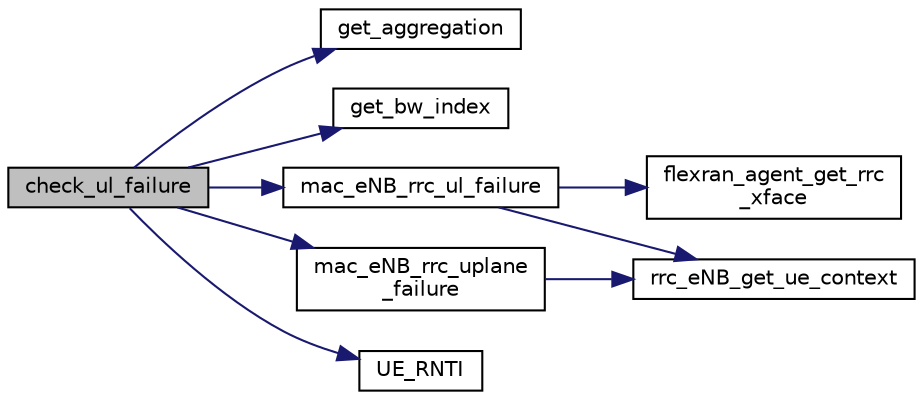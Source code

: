 digraph "check_ul_failure"
{
 // LATEX_PDF_SIZE
  edge [fontname="Helvetica",fontsize="10",labelfontname="Helvetica",labelfontsize="10"];
  node [fontname="Helvetica",fontsize="10",shape=record];
  rankdir="LR";
  Node1 [label="check_ul_failure",height=0.2,width=0.4,color="black", fillcolor="grey75", style="filled", fontcolor="black",tooltip=" "];
  Node1 -> Node2 [color="midnightblue",fontsize="10",style="solid",fontname="Helvetica"];
  Node2 [label="get_aggregation",height=0.2,width=0.4,color="black", fillcolor="white", style="filled",URL="$group____mac.html#ga4c2fbdb0dfe9c6eb3eea73322800e767",tooltip=" "];
  Node1 -> Node3 [color="midnightblue",fontsize="10",style="solid",fontname="Helvetica"];
  Node3 [label="get_bw_index",height=0.2,width=0.4,color="black", fillcolor="white", style="filled",URL="$group____mac.html#ga90192a5bf0a35e59da30cc67f2d17d33",tooltip=" "];
  Node1 -> Node4 [color="midnightblue",fontsize="10",style="solid",fontname="Helvetica"];
  Node4 [label="mac_eNB_rrc_ul_failure",height=0.2,width=0.4,color="black", fillcolor="white", style="filled",URL="$group____rrc.html#gaa98913d60281318aec3c03ffe2c5e910",tooltip=" "];
  Node4 -> Node5 [color="midnightblue",fontsize="10",style="solid",fontname="Helvetica"];
  Node5 [label="flexran_agent_get_rrc\l_xface",height=0.2,width=0.4,color="black", fillcolor="white", style="filled",URL="$flexran__agent__rrc_8c.html#a81a4b61b62cbd82933fc5e20aed9bd08",tooltip=" "];
  Node4 -> Node6 [color="midnightblue",fontsize="10",style="solid",fontname="Helvetica"];
  Node6 [label="rrc_eNB_get_ue_context",height=0.2,width=0.4,color="black", fillcolor="white", style="filled",URL="$rrc__eNB__UE__context_8c.html#a746860031d13c8ab30390dc0e7685e9f",tooltip=" "];
  Node1 -> Node7 [color="midnightblue",fontsize="10",style="solid",fontname="Helvetica"];
  Node7 [label="mac_eNB_rrc_uplane\l_failure",height=0.2,width=0.4,color="black", fillcolor="white", style="filled",URL="$group____rrc.html#ga46c08149d02629c122d130b2d283bac1",tooltip=" "];
  Node7 -> Node6 [color="midnightblue",fontsize="10",style="solid",fontname="Helvetica"];
  Node1 -> Node8 [color="midnightblue",fontsize="10",style="solid",fontname="Helvetica"];
  Node8 [label="UE_RNTI",height=0.2,width=0.4,color="black", fillcolor="white", style="filled",URL="$group____mac.html#gab1357b72b8008581c108de6f662a3ca8",tooltip=" "];
}
